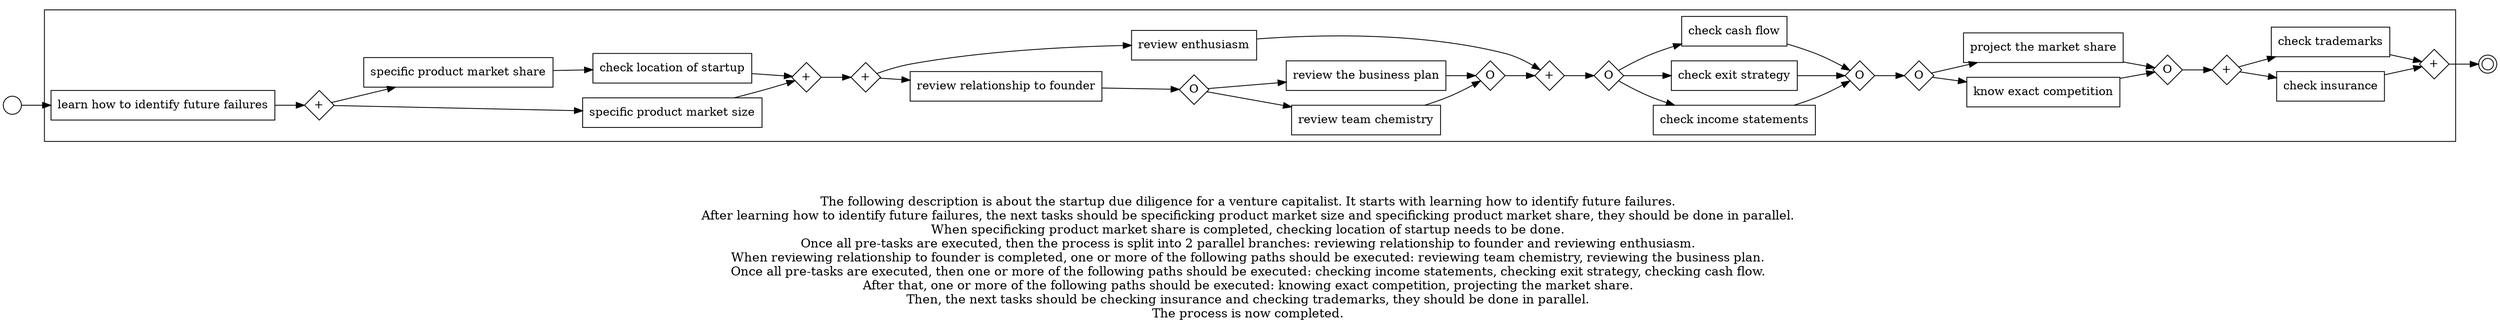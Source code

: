 digraph startup_due_diligence_for_a_venture_capitalist_82 {
	graph [rankdir=LR]
	START_NODE [label="" shape=circle width=0.3]
	subgraph CLUSTER_0 {
		"learn how to identify future failures" [shape=box]
		"AND_SPLIT--2. Filter out the terrible products_IZUN" [label="+" fixedsize=true shape=diamond width=0.5]
		"learn how to identify future failures" -> "AND_SPLIT--2. Filter out the terrible products_IZUN"
		"specific product market size" [shape=box]
		"AND_SPLIT--2. Filter out the terrible products_IZUN" -> "specific product market size"
		"specific product market share" [shape=box]
		"AND_SPLIT--2. Filter out the terrible products_IZUN" -> "specific product market share"
		"check location of startup" [shape=box]
		"specific product market share" -> "check location of startup"
		"AND_JOIN--2. Filter out the terrible products_IZUN" [label="+" fixedsize=true shape=diamond width=0.5]
		"specific product market size" -> "AND_JOIN--2. Filter out the terrible products_IZUN"
		"check location of startup" -> "AND_JOIN--2. Filter out the terrible products_IZUN"
		"AND_SPLIT--3. Review the funding team_44TN" [label="+" fixedsize=true shape=diamond width=0.5]
		"AND_JOIN--2. Filter out the terrible products_IZUN" -> "AND_SPLIT--3. Review the funding team_44TN"
		"review relationship to founder" [shape=box]
		"AND_SPLIT--3. Review the funding team_44TN" -> "review relationship to founder"
		"review enthusiasm" [shape=box]
		"AND_SPLIT--3. Review the funding team_44TN" -> "review enthusiasm"
		"OR_SPLIT--3. Review the funding team_IW9I" [label=O fixedsize=true shape=diamond width=0.5]
		"review relationship to founder" -> "OR_SPLIT--3. Review the funding team_IW9I"
		"review team chemistry" [shape=box]
		"OR_SPLIT--3. Review the funding team_IW9I" -> "review team chemistry"
		"review the business plan" [shape=box]
		"OR_SPLIT--3. Review the funding team_IW9I" -> "review the business plan"
		"OR_JOIN--3. Review the funding team_IW9I" [label=O fixedsize=true shape=diamond width=0.5]
		"review team chemistry" -> "OR_JOIN--3. Review the funding team_IW9I"
		"review the business plan" -> "OR_JOIN--3. Review the funding team_IW9I"
		"AND_JOIN--3. Review the funding team_44TN" [label="+" fixedsize=true shape=diamond width=0.5]
		"OR_JOIN--3. Review the funding team_IW9I" -> "AND_JOIN--3. Review the funding team_44TN"
		"review enthusiasm" -> "AND_JOIN--3. Review the funding team_44TN"
		"OR_SPLIT--4. Evaluate Financial Viability_P7V6" [label=O fixedsize=true shape=diamond width=0.5]
		"AND_JOIN--3. Review the funding team_44TN" -> "OR_SPLIT--4. Evaluate Financial Viability_P7V6"
		"check income statements" [shape=box]
		"OR_SPLIT--4. Evaluate Financial Viability_P7V6" -> "check income statements"
		"check exit strategy" [shape=box]
		"OR_SPLIT--4. Evaluate Financial Viability_P7V6" -> "check exit strategy"
		"check cash flow" [shape=box]
		"OR_SPLIT--4. Evaluate Financial Viability_P7V6" -> "check cash flow"
		"OR_JOIN--4. Evaluate Financial Viability_P7V6" [label=O fixedsize=true shape=diamond width=0.5]
		"check income statements" -> "OR_JOIN--4. Evaluate Financial Viability_P7V6"
		"check exit strategy" -> "OR_JOIN--4. Evaluate Financial Viability_P7V6"
		"check cash flow" -> "OR_JOIN--4. Evaluate Financial Viability_P7V6"
		"OR_SPLIT--5. Evaluate the Competition_J7Z1" [label=O fixedsize=true shape=diamond width=0.5]
		"OR_JOIN--4. Evaluate Financial Viability_P7V6" -> "OR_SPLIT--5. Evaluate the Competition_J7Z1"
		"know exact competition" [shape=box]
		"OR_SPLIT--5. Evaluate the Competition_J7Z1" -> "know exact competition"
		"project the market share" [shape=box]
		"OR_SPLIT--5. Evaluate the Competition_J7Z1" -> "project the market share"
		"OR_JOIN--5. Evaluate the Competition_J7Z1" [label=O fixedsize=true shape=diamond width=0.5]
		"know exact competition" -> "OR_JOIN--5. Evaluate the Competition_J7Z1"
		"project the market share" -> "OR_JOIN--5. Evaluate the Competition_J7Z1"
		"AND_SPLIT--6. Legal Analysis_ZU4G" [label="+" fixedsize=true shape=diamond width=0.5]
		"OR_JOIN--5. Evaluate the Competition_J7Z1" -> "AND_SPLIT--6. Legal Analysis_ZU4G"
		"check insurance" [shape=box]
		"AND_SPLIT--6. Legal Analysis_ZU4G" -> "check insurance"
		"check trademarks" [shape=box]
		"AND_SPLIT--6. Legal Analysis_ZU4G" -> "check trademarks"
		"AND_JOIN--6. Legal Analysis_ZU4G" [label="+" fixedsize=true shape=diamond width=0.5]
		"check insurance" -> "AND_JOIN--6. Legal Analysis_ZU4G"
		"check trademarks" -> "AND_JOIN--6. Legal Analysis_ZU4G"
	}
	START_NODE -> "learn how to identify future failures"
	END_NODE [label="" shape=doublecircle width=0.2]
	"AND_JOIN--6. Legal Analysis_ZU4G" -> END_NODE
	fontsize=15 label="\n\n
The following description is about the startup due diligence for a venture capitalist. It starts with learning how to identify future failures. 
After learning how to identify future failures, the next tasks should be specificking product market size and specificking product market share, they should be done in parallel. 
When specificking product market share is completed, checking location of startup needs to be done. 
Once all pre-tasks are executed, then the process is split into 2 parallel branches: reviewing relationship to founder and reviewing enthusiasm. 
When reviewing relationship to founder is completed, one or more of the following paths should be executed: reviewing team chemistry, reviewing the business plan. 
Once all pre-tasks are executed, then one or more of the following paths should be executed: checking income statements, checking exit strategy, checking cash flow. 
After that, one or more of the following paths should be executed: knowing exact competition, projecting the market share. 
Then, the next tasks should be checking insurance and checking trademarks, they should be done in parallel. 
The process is now completed. 
"
}
